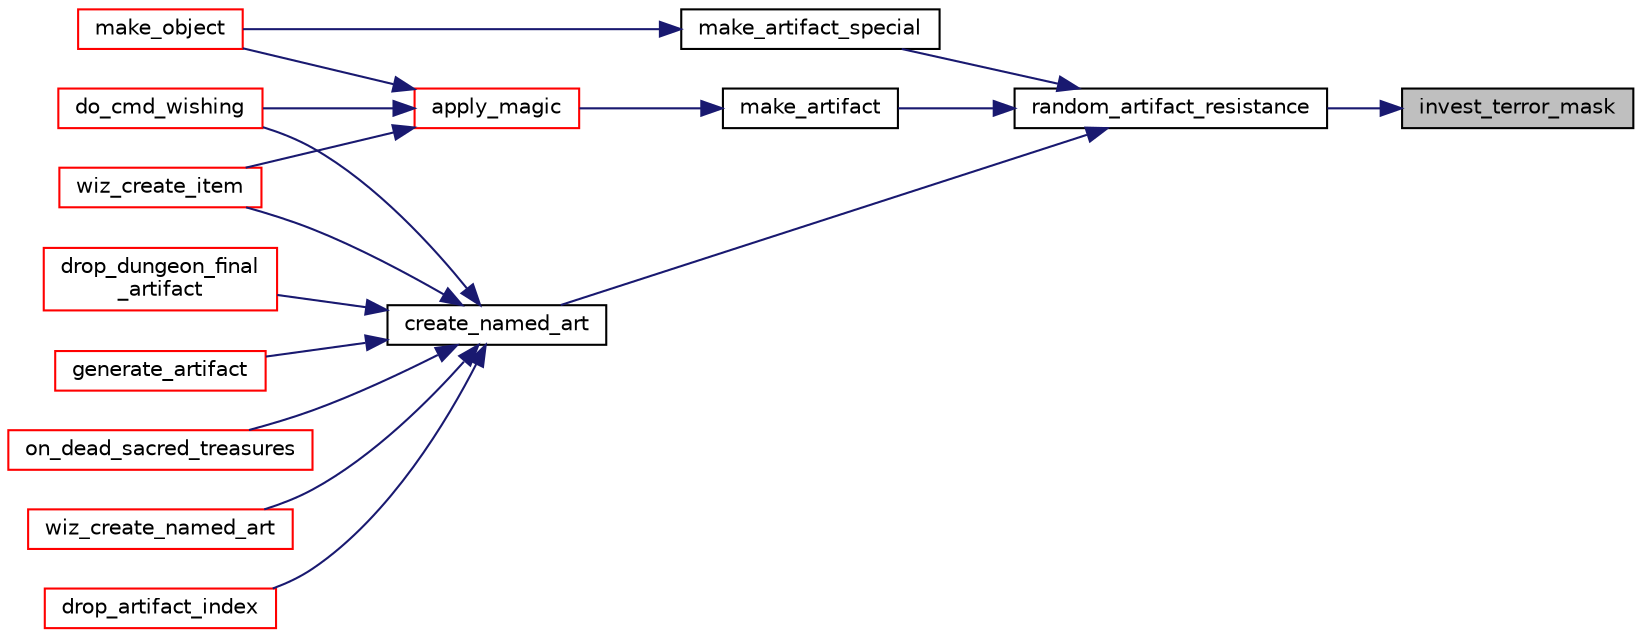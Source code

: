 digraph "invest_terror_mask"
{
 // LATEX_PDF_SIZE
  edge [fontname="Helvetica",fontsize="10",labelfontname="Helvetica",labelfontsize="10"];
  node [fontname="Helvetica",fontsize="10",shape=record];
  rankdir="RL";
  Node1 [label="invest_terror_mask",height=0.2,width=0.4,color="black", fillcolor="grey75", style="filled", fontcolor="black",tooltip="固定アーティファクトの生成 / Artifact code"];
  Node1 -> Node2 [dir="back",color="midnightblue",fontsize="10",style="solid",fontname="Helvetica"];
  Node2 [label="random_artifact_resistance",height=0.2,width=0.4,color="black", fillcolor="white", style="filled",URL="$fixed-art-generator_8cpp.html#a7dffb717d273115938f52fd0f0b71cc8",tooltip="固定アーティファクト生成時の特別なハードコーディング処理を行う。."];
  Node2 -> Node3 [dir="back",color="midnightblue",fontsize="10",style="solid",fontname="Helvetica"];
  Node3 [label="create_named_art",height=0.2,width=0.4,color="black", fillcolor="white", style="filled",URL="$fixed-art-generator_8cpp.html#a0e609c4508abe3e79a3aa921f8f052d4",tooltip="フロアの指定された位置に固定アーティファクトを生成する。 / Create the artifact of the specified number"];
  Node3 -> Node4 [dir="back",color="midnightblue",fontsize="10",style="solid",fontname="Helvetica"];
  Node4 [label="do_cmd_wishing",height=0.2,width=0.4,color="red", fillcolor="white", style="filled",URL="$wizard-item-modifier_8cpp.html#a3bd34825cd5d9e92c7474a31576ac7c0",tooltip="願ったが消えてしまった場合のメッセージ"];
  Node3 -> Node13 [dir="back",color="midnightblue",fontsize="10",style="solid",fontname="Helvetica"];
  Node13 [label="drop_artifact_index",height=0.2,width=0.4,color="red", fillcolor="white", style="filled",URL="$monster-death_8cpp.html#a24bbcb03067d88964cdf68db9124210b",tooltip="アーティファクトのドロップ判定処理"];
  Node3 -> Node1737 [dir="back",color="midnightblue",fontsize="10",style="solid",fontname="Helvetica"];
  Node1737 [label="drop_dungeon_final\l_artifact",height=0.2,width=0.4,color="red", fillcolor="white", style="filled",URL="$monster-death_8cpp.html#a92ea67756bf181388e5e4e51207cfa03",tooltip=" "];
  Node3 -> Node1653 [dir="back",color="midnightblue",fontsize="10",style="solid",fontname="Helvetica"];
  Node1653 [label="generate_artifact",height=0.2,width=0.4,color="red", fillcolor="white", style="filled",URL="$fixed-map-generator_8cpp.html#af81a0584225771d2ab4a403d68ba1509",tooltip=" "];
  Node3 -> Node1738 [dir="back",color="midnightblue",fontsize="10",style="solid",fontname="Helvetica"];
  Node1738 [label="on_dead_sacred_treasures",height=0.2,width=0.4,color="red", fillcolor="white", style="filled",URL="$special-death-switcher_8cpp.html#a8b08f5e5d6aa55d2ec04e54b74566fb6",tooltip=" "];
  Node3 -> Node814 [dir="back",color="midnightblue",fontsize="10",style="solid",fontname="Helvetica"];
  Node814 [label="wiz_create_item",height=0.2,width=0.4,color="red", fillcolor="white", style="filled",URL="$wizard-special-process_8cpp.html#a3a8736b020ffd037a5337cdebed86b88",tooltip="任意のベースアイテム生成のメインルーチン / Wizard routine for creating objects -RAK-"];
  Node3 -> Node1442 [dir="back",color="midnightblue",fontsize="10",style="solid",fontname="Helvetica"];
  Node1442 [label="wiz_create_named_art",height=0.2,width=0.4,color="red", fillcolor="white", style="filled",URL="$wizard-special-process_8cpp.html#a7742adeeabc444abfcb20a24a3a61b56",tooltip="指定されたIDの固定アーティファクトを生成する / Create the artifact of the specified number"];
  Node2 -> Node1739 [dir="back",color="midnightblue",fontsize="10",style="solid",fontname="Helvetica"];
  Node1739 [label="make_artifact",height=0.2,width=0.4,color="black", fillcolor="white", style="filled",URL="$fixed-art-generator_8cpp.html#a1cadf1bc783aab1bd7044762e520cfbd",tooltip="非INSTA_ART型の固定アーティファクトの生成を確率に応じて試行する。 Mega-Hack – Attempt to create one of the \"Special Objects\""];
  Node1739 -> Node784 [dir="back",color="midnightblue",fontsize="10",style="solid",fontname="Helvetica"];
  Node784 [label="apply_magic",height=0.2,width=0.4,color="red", fillcolor="white", style="filled",URL="$apply-magic_8cpp.html#af3a857c696c9968becb79a7b1347da78",tooltip="生成されたベースアイテムに魔法的な強化を与えるメインルーチン Complete the \"creation\" of an object by applying \"magic\" to the item"];
  Node784 -> Node4 [dir="back",color="midnightblue",fontsize="10",style="solid",fontname="Helvetica"];
  Node784 -> Node790 [dir="back",color="midnightblue",fontsize="10",style="solid",fontname="Helvetica"];
  Node790 [label="make_object",height=0.2,width=0.4,color="red", fillcolor="white", style="filled",URL="$floor-object_8cpp.html#adbba66fa3bc17cfd4ebeff0ee923a304",tooltip="生成階に応じたベースアイテムの生成を行う。 Attempt to make an object (normal or good/great)"];
  Node784 -> Node814 [dir="back",color="midnightblue",fontsize="10",style="solid",fontname="Helvetica"];
  Node2 -> Node1740 [dir="back",color="midnightblue",fontsize="10",style="solid",fontname="Helvetica"];
  Node1740 [label="make_artifact_special",height=0.2,width=0.4,color="black", fillcolor="white", style="filled",URL="$fixed-art-generator_8cpp.html#a2888af04afeda521b655bb0d2eb55f52",tooltip="INSTA_ART型の固定アーティファクトの生成を確率に応じて試行する。 Mega-Hack – Attempt to create one of the \"Special Objects\""];
  Node1740 -> Node790 [dir="back",color="midnightblue",fontsize="10",style="solid",fontname="Helvetica"];
}
